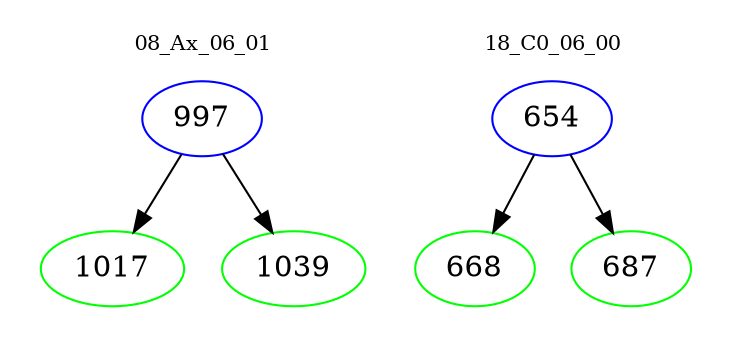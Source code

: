 digraph{
subgraph cluster_0 {
color = white
label = "08_Ax_06_01";
fontsize=10;
T0_997 [label="997", color="blue"]
T0_997 -> T0_1017 [color="black"]
T0_1017 [label="1017", color="green"]
T0_997 -> T0_1039 [color="black"]
T0_1039 [label="1039", color="green"]
}
subgraph cluster_1 {
color = white
label = "18_C0_06_00";
fontsize=10;
T1_654 [label="654", color="blue"]
T1_654 -> T1_668 [color="black"]
T1_668 [label="668", color="green"]
T1_654 -> T1_687 [color="black"]
T1_687 [label="687", color="green"]
}
}
